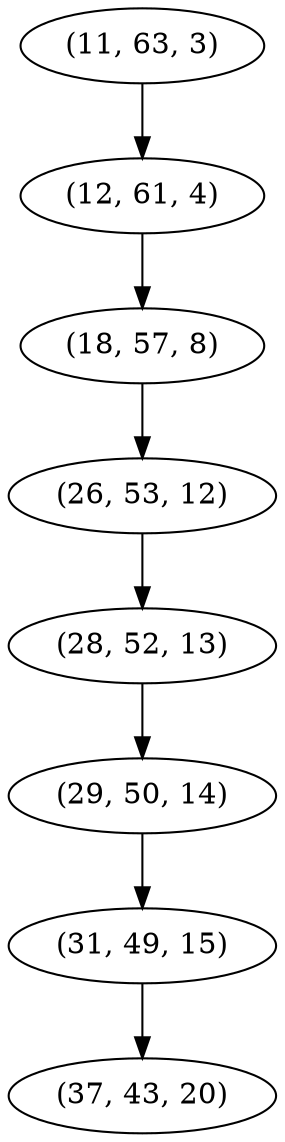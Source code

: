 digraph tree {
    "(11, 63, 3)";
    "(12, 61, 4)";
    "(18, 57, 8)";
    "(26, 53, 12)";
    "(28, 52, 13)";
    "(29, 50, 14)";
    "(31, 49, 15)";
    "(37, 43, 20)";
    "(11, 63, 3)" -> "(12, 61, 4)";
    "(12, 61, 4)" -> "(18, 57, 8)";
    "(18, 57, 8)" -> "(26, 53, 12)";
    "(26, 53, 12)" -> "(28, 52, 13)";
    "(28, 52, 13)" -> "(29, 50, 14)";
    "(29, 50, 14)" -> "(31, 49, 15)";
    "(31, 49, 15)" -> "(37, 43, 20)";
}
